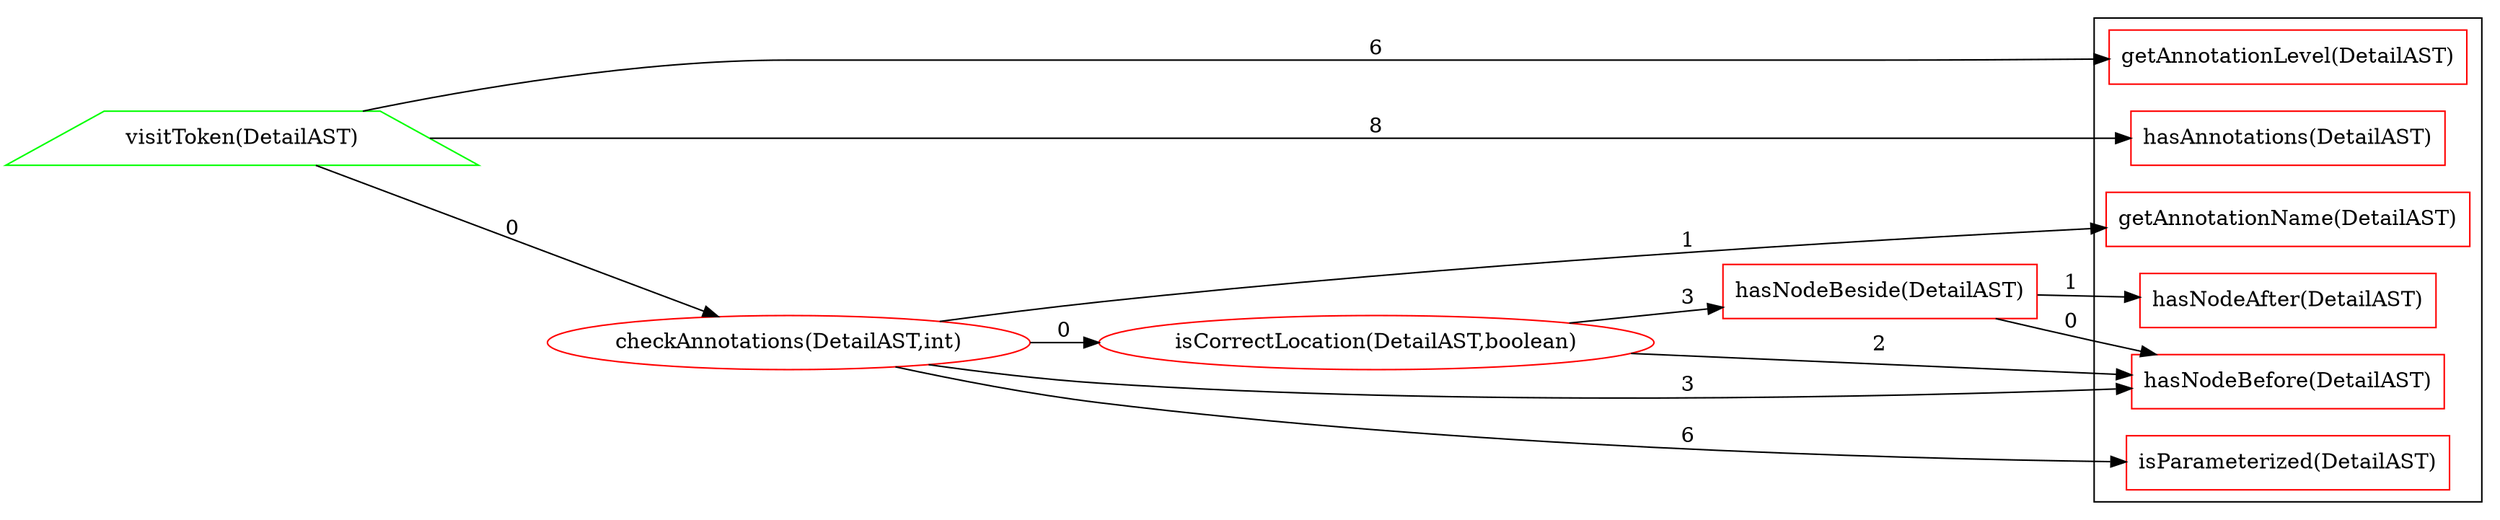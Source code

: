 digraph dependencies {
rankdir = "LR";
subgraph clustersimple {
"hasNodeBefore(DetailAST)" [ color="#ff0000ff" shape="polygon" ];
"getAnnotationLevel(DetailAST)" [ color="#ff0000ff" shape="polygon" ];
"isParameterized(DetailAST)" [ color="#ff0000ff" shape="polygon" ];
"hasAnnotations(DetailAST)" [ color="#ff0000ff" shape="polygon" ];
"getAnnotationName(DetailAST)" [ color="#ff0000ff" shape="polygon" ];
"hasNodeAfter(DetailAST)" [ color="#ff0000ff" shape="polygon" ];
}
"hasNodeBeside(DetailAST)" [ color="#ff0000ff" shape="polygon" ];
"visitToken(DetailAST)" [ color="#00ff00ff" shape="trapezium" ];
"checkAnnotations(DetailAST,int)" [ color="#ff0000ff" ];
"isCorrectLocation(DetailAST,boolean)" [ color="#ff0000ff" ];
"hasNodeBeside(DetailAST)" -> "hasNodeBefore(DetailAST)" [ label="0" ];
"hasNodeBeside(DetailAST)" -> "hasNodeAfter(DetailAST)" [ label="1" ];
"visitToken(DetailAST)" -> "getAnnotationLevel(DetailAST)" [ label="6" ];
"visitToken(DetailAST)" -> "hasAnnotations(DetailAST)" [ label="8" ];
"visitToken(DetailAST)" -> "checkAnnotations(DetailAST,int)" [ label="0" ];
"checkAnnotations(DetailAST,int)" -> "hasNodeBefore(DetailAST)" [ label="3" ];
"checkAnnotations(DetailAST,int)" -> "isParameterized(DetailAST)" [ label="6" ];
"checkAnnotations(DetailAST,int)" -> "isCorrectLocation(DetailAST,boolean)" [ label="0" ];
"checkAnnotations(DetailAST,int)" -> "getAnnotationName(DetailAST)" [ label="1" ];
"isCorrectLocation(DetailAST,boolean)" -> "hasNodeBefore(DetailAST)" [ label="2" ];
"isCorrectLocation(DetailAST,boolean)" -> "hasNodeBeside(DetailAST)" [ label="3" ];
/*
Legend
Node border color:
    a) GREEN - public
    b) YELLOW - protected
    c) BLACK - private
    d) BLUE - default
Node shape:
    if static - rectangle
    otherwise if override - trapezium
    otherwise if overloaded - triangle
    otherwise ellipse

*/
}